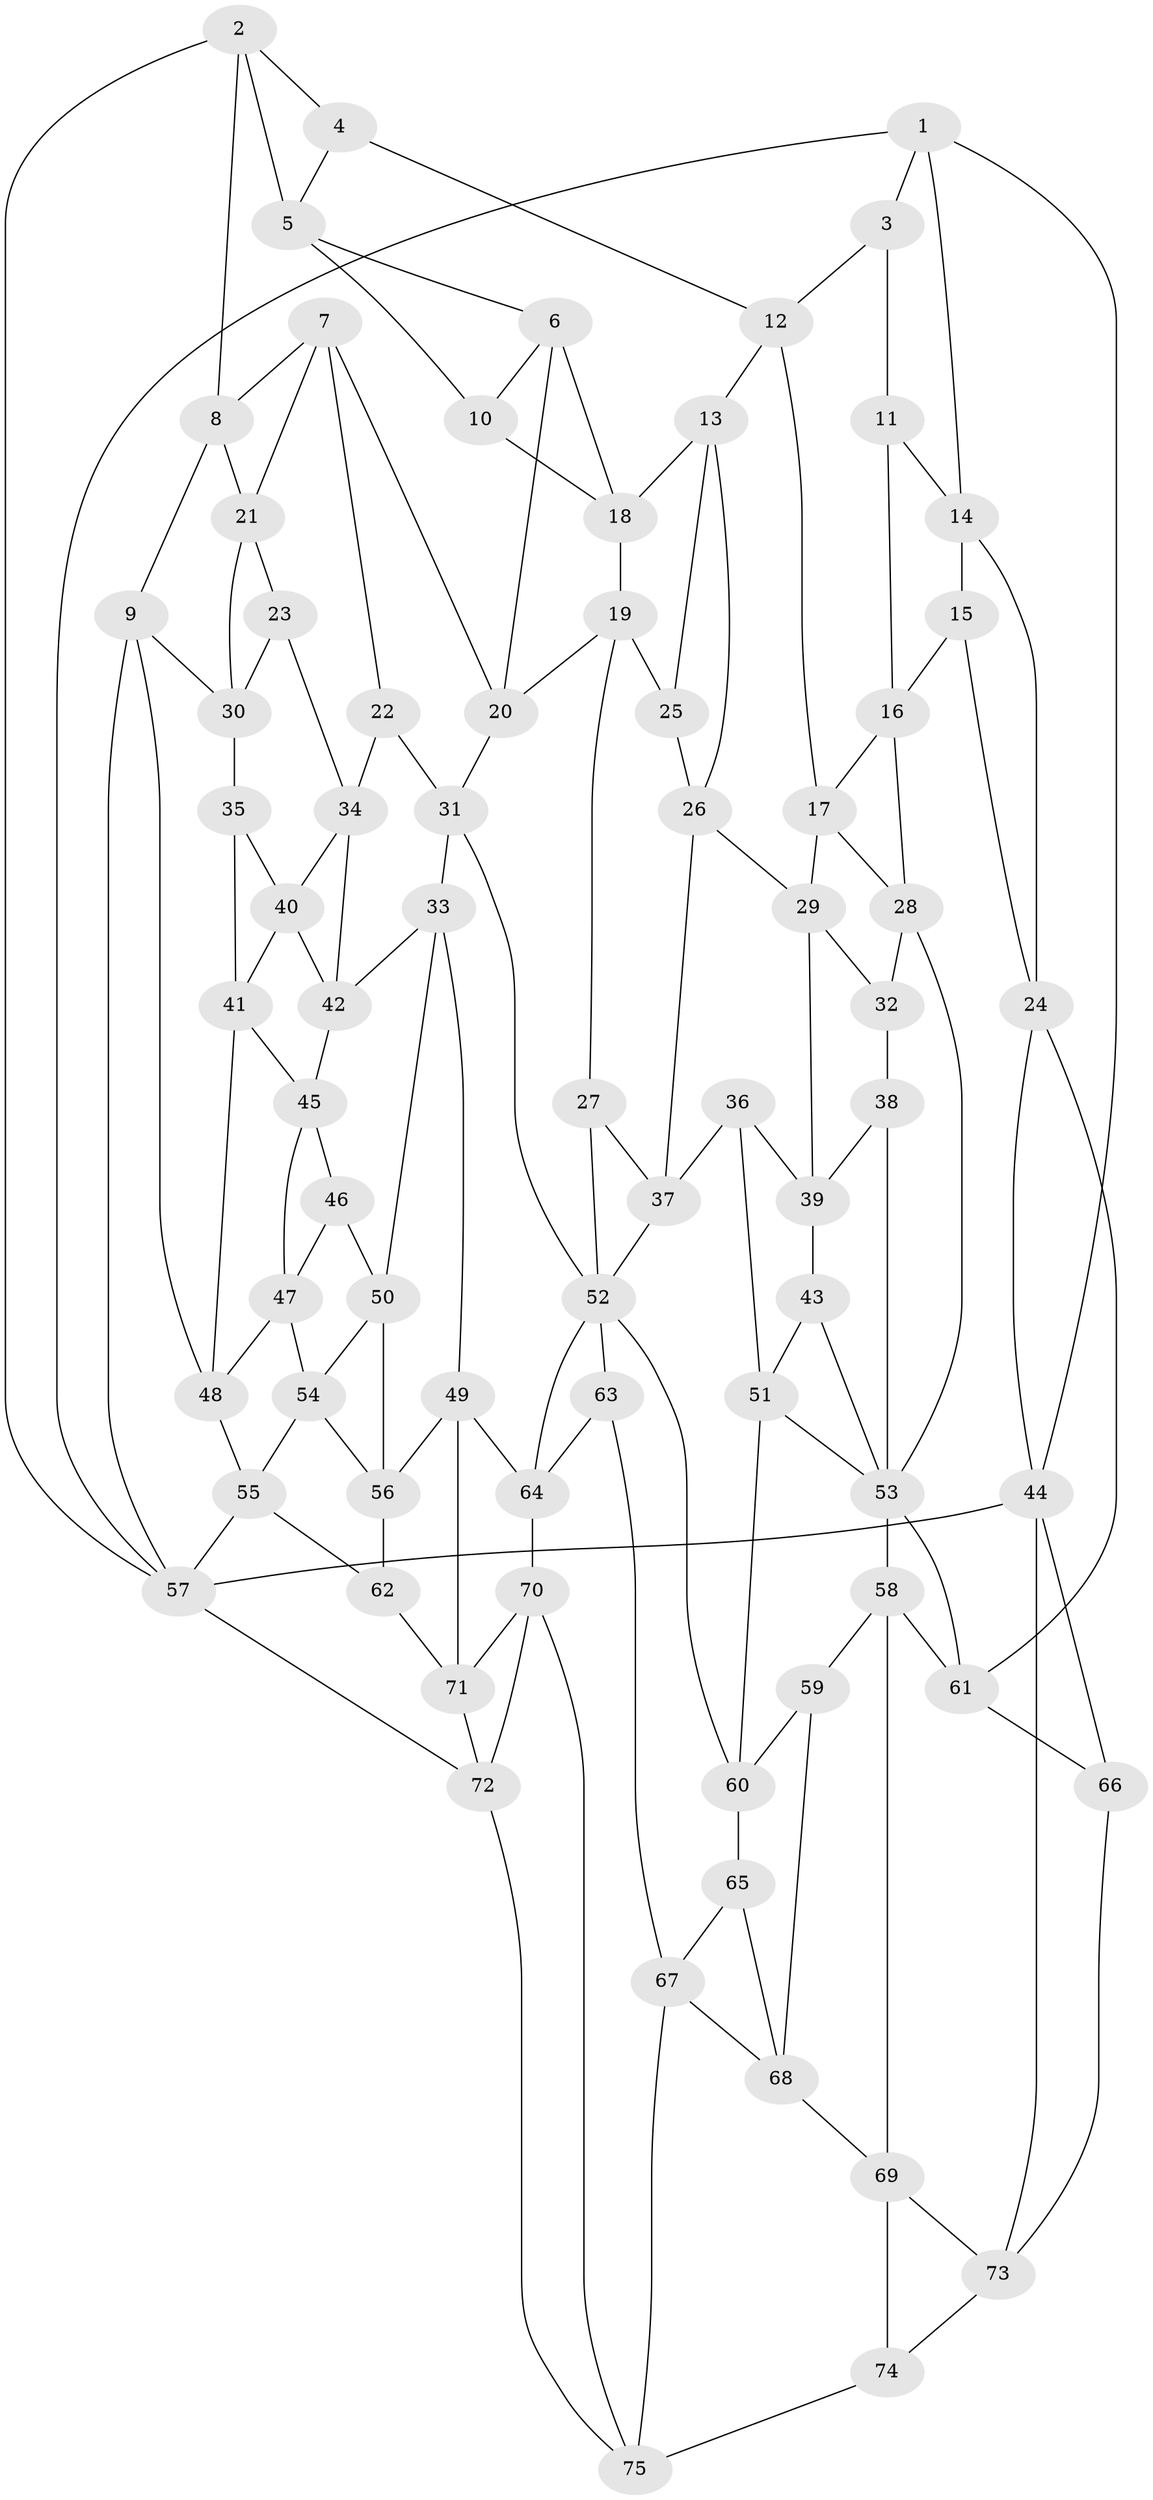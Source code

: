 // original degree distribution, {3: 0.02, 6: 0.24, 4: 0.24, 5: 0.5}
// Generated by graph-tools (version 1.1) at 2025/50/03/09/25 03:50:57]
// undirected, 75 vertices, 143 edges
graph export_dot {
graph [start="1"]
  node [color=gray90,style=filled];
  1;
  2;
  3;
  4;
  5;
  6;
  7;
  8;
  9;
  10;
  11;
  12;
  13;
  14;
  15;
  16;
  17;
  18;
  19;
  20;
  21;
  22;
  23;
  24;
  25;
  26;
  27;
  28;
  29;
  30;
  31;
  32;
  33;
  34;
  35;
  36;
  37;
  38;
  39;
  40;
  41;
  42;
  43;
  44;
  45;
  46;
  47;
  48;
  49;
  50;
  51;
  52;
  53;
  54;
  55;
  56;
  57;
  58;
  59;
  60;
  61;
  62;
  63;
  64;
  65;
  66;
  67;
  68;
  69;
  70;
  71;
  72;
  73;
  74;
  75;
  1 -- 3 [weight=1.0];
  1 -- 14 [weight=1.0];
  1 -- 44 [weight=1.0];
  1 -- 57 [weight=1.0];
  2 -- 4 [weight=1.0];
  2 -- 5 [weight=1.0];
  2 -- 8 [weight=1.0];
  2 -- 57 [weight=1.0];
  3 -- 11 [weight=1.0];
  3 -- 12 [weight=1.0];
  4 -- 5 [weight=1.0];
  4 -- 12 [weight=1.0];
  5 -- 6 [weight=1.0];
  5 -- 10 [weight=1.0];
  6 -- 10 [weight=1.0];
  6 -- 18 [weight=1.0];
  6 -- 20 [weight=1.0];
  7 -- 8 [weight=1.0];
  7 -- 20 [weight=1.0];
  7 -- 21 [weight=1.0];
  7 -- 22 [weight=1.0];
  8 -- 9 [weight=1.0];
  8 -- 21 [weight=1.0];
  9 -- 30 [weight=1.0];
  9 -- 48 [weight=1.0];
  9 -- 57 [weight=1.0];
  10 -- 18 [weight=1.0];
  11 -- 14 [weight=1.0];
  11 -- 16 [weight=1.0];
  12 -- 13 [weight=1.0];
  12 -- 17 [weight=1.0];
  13 -- 18 [weight=1.0];
  13 -- 25 [weight=1.0];
  13 -- 26 [weight=1.0];
  14 -- 15 [weight=1.0];
  14 -- 24 [weight=1.0];
  15 -- 16 [weight=1.0];
  15 -- 24 [weight=1.0];
  16 -- 17 [weight=1.0];
  16 -- 28 [weight=1.0];
  17 -- 28 [weight=1.0];
  17 -- 29 [weight=1.0];
  18 -- 19 [weight=1.0];
  19 -- 20 [weight=1.0];
  19 -- 25 [weight=1.0];
  19 -- 27 [weight=1.0];
  20 -- 31 [weight=1.0];
  21 -- 23 [weight=1.0];
  21 -- 30 [weight=1.0];
  22 -- 31 [weight=1.0];
  22 -- 34 [weight=1.0];
  23 -- 30 [weight=1.0];
  23 -- 34 [weight=1.0];
  24 -- 44 [weight=1.0];
  24 -- 61 [weight=1.0];
  25 -- 26 [weight=1.0];
  26 -- 29 [weight=1.0];
  26 -- 37 [weight=1.0];
  27 -- 37 [weight=1.0];
  27 -- 52 [weight=1.0];
  28 -- 32 [weight=1.0];
  28 -- 53 [weight=1.0];
  29 -- 32 [weight=1.0];
  29 -- 39 [weight=1.0];
  30 -- 35 [weight=1.0];
  31 -- 33 [weight=1.0];
  31 -- 52 [weight=1.0];
  32 -- 38 [weight=2.0];
  33 -- 42 [weight=1.0];
  33 -- 49 [weight=1.0];
  33 -- 50 [weight=1.0];
  34 -- 40 [weight=1.0];
  34 -- 42 [weight=1.0];
  35 -- 40 [weight=1.0];
  35 -- 41 [weight=1.0];
  36 -- 37 [weight=1.0];
  36 -- 39 [weight=1.0];
  36 -- 51 [weight=1.0];
  37 -- 52 [weight=1.0];
  38 -- 39 [weight=1.0];
  38 -- 53 [weight=1.0];
  39 -- 43 [weight=1.0];
  40 -- 41 [weight=1.0];
  40 -- 42 [weight=1.0];
  41 -- 45 [weight=1.0];
  41 -- 48 [weight=1.0];
  42 -- 45 [weight=1.0];
  43 -- 51 [weight=1.0];
  43 -- 53 [weight=1.0];
  44 -- 57 [weight=1.0];
  44 -- 66 [weight=1.0];
  44 -- 73 [weight=1.0];
  45 -- 46 [weight=1.0];
  45 -- 47 [weight=1.0];
  46 -- 47 [weight=1.0];
  46 -- 50 [weight=1.0];
  47 -- 48 [weight=1.0];
  47 -- 54 [weight=1.0];
  48 -- 55 [weight=1.0];
  49 -- 56 [weight=1.0];
  49 -- 64 [weight=1.0];
  49 -- 71 [weight=1.0];
  50 -- 54 [weight=1.0];
  50 -- 56 [weight=1.0];
  51 -- 53 [weight=1.0];
  51 -- 60 [weight=1.0];
  52 -- 60 [weight=1.0];
  52 -- 63 [weight=1.0];
  52 -- 64 [weight=1.0];
  53 -- 58 [weight=1.0];
  53 -- 61 [weight=1.0];
  54 -- 55 [weight=1.0];
  54 -- 56 [weight=1.0];
  55 -- 57 [weight=1.0];
  55 -- 62 [weight=1.0];
  56 -- 62 [weight=1.0];
  57 -- 72 [weight=1.0];
  58 -- 59 [weight=1.0];
  58 -- 61 [weight=1.0];
  58 -- 69 [weight=1.0];
  59 -- 60 [weight=1.0];
  59 -- 68 [weight=1.0];
  60 -- 65 [weight=1.0];
  61 -- 66 [weight=1.0];
  62 -- 71 [weight=1.0];
  63 -- 64 [weight=1.0];
  63 -- 67 [weight=1.0];
  64 -- 70 [weight=1.0];
  65 -- 67 [weight=1.0];
  65 -- 68 [weight=1.0];
  66 -- 73 [weight=1.0];
  67 -- 68 [weight=1.0];
  67 -- 75 [weight=1.0];
  68 -- 69 [weight=1.0];
  69 -- 73 [weight=1.0];
  69 -- 74 [weight=1.0];
  70 -- 71 [weight=1.0];
  70 -- 72 [weight=1.0];
  70 -- 75 [weight=1.0];
  71 -- 72 [weight=1.0];
  72 -- 75 [weight=1.0];
  73 -- 74 [weight=1.0];
  74 -- 75 [weight=1.0];
}
